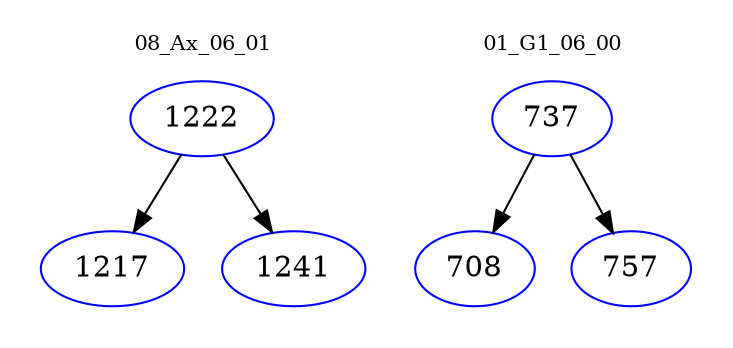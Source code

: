 digraph{
subgraph cluster_0 {
color = white
label = "08_Ax_06_01";
fontsize=10;
T0_1222 [label="1222", color="blue"]
T0_1222 -> T0_1217 [color="black"]
T0_1217 [label="1217", color="blue"]
T0_1222 -> T0_1241 [color="black"]
T0_1241 [label="1241", color="blue"]
}
subgraph cluster_1 {
color = white
label = "01_G1_06_00";
fontsize=10;
T1_737 [label="737", color="blue"]
T1_737 -> T1_708 [color="black"]
T1_708 [label="708", color="blue"]
T1_737 -> T1_757 [color="black"]
T1_757 [label="757", color="blue"]
}
}
